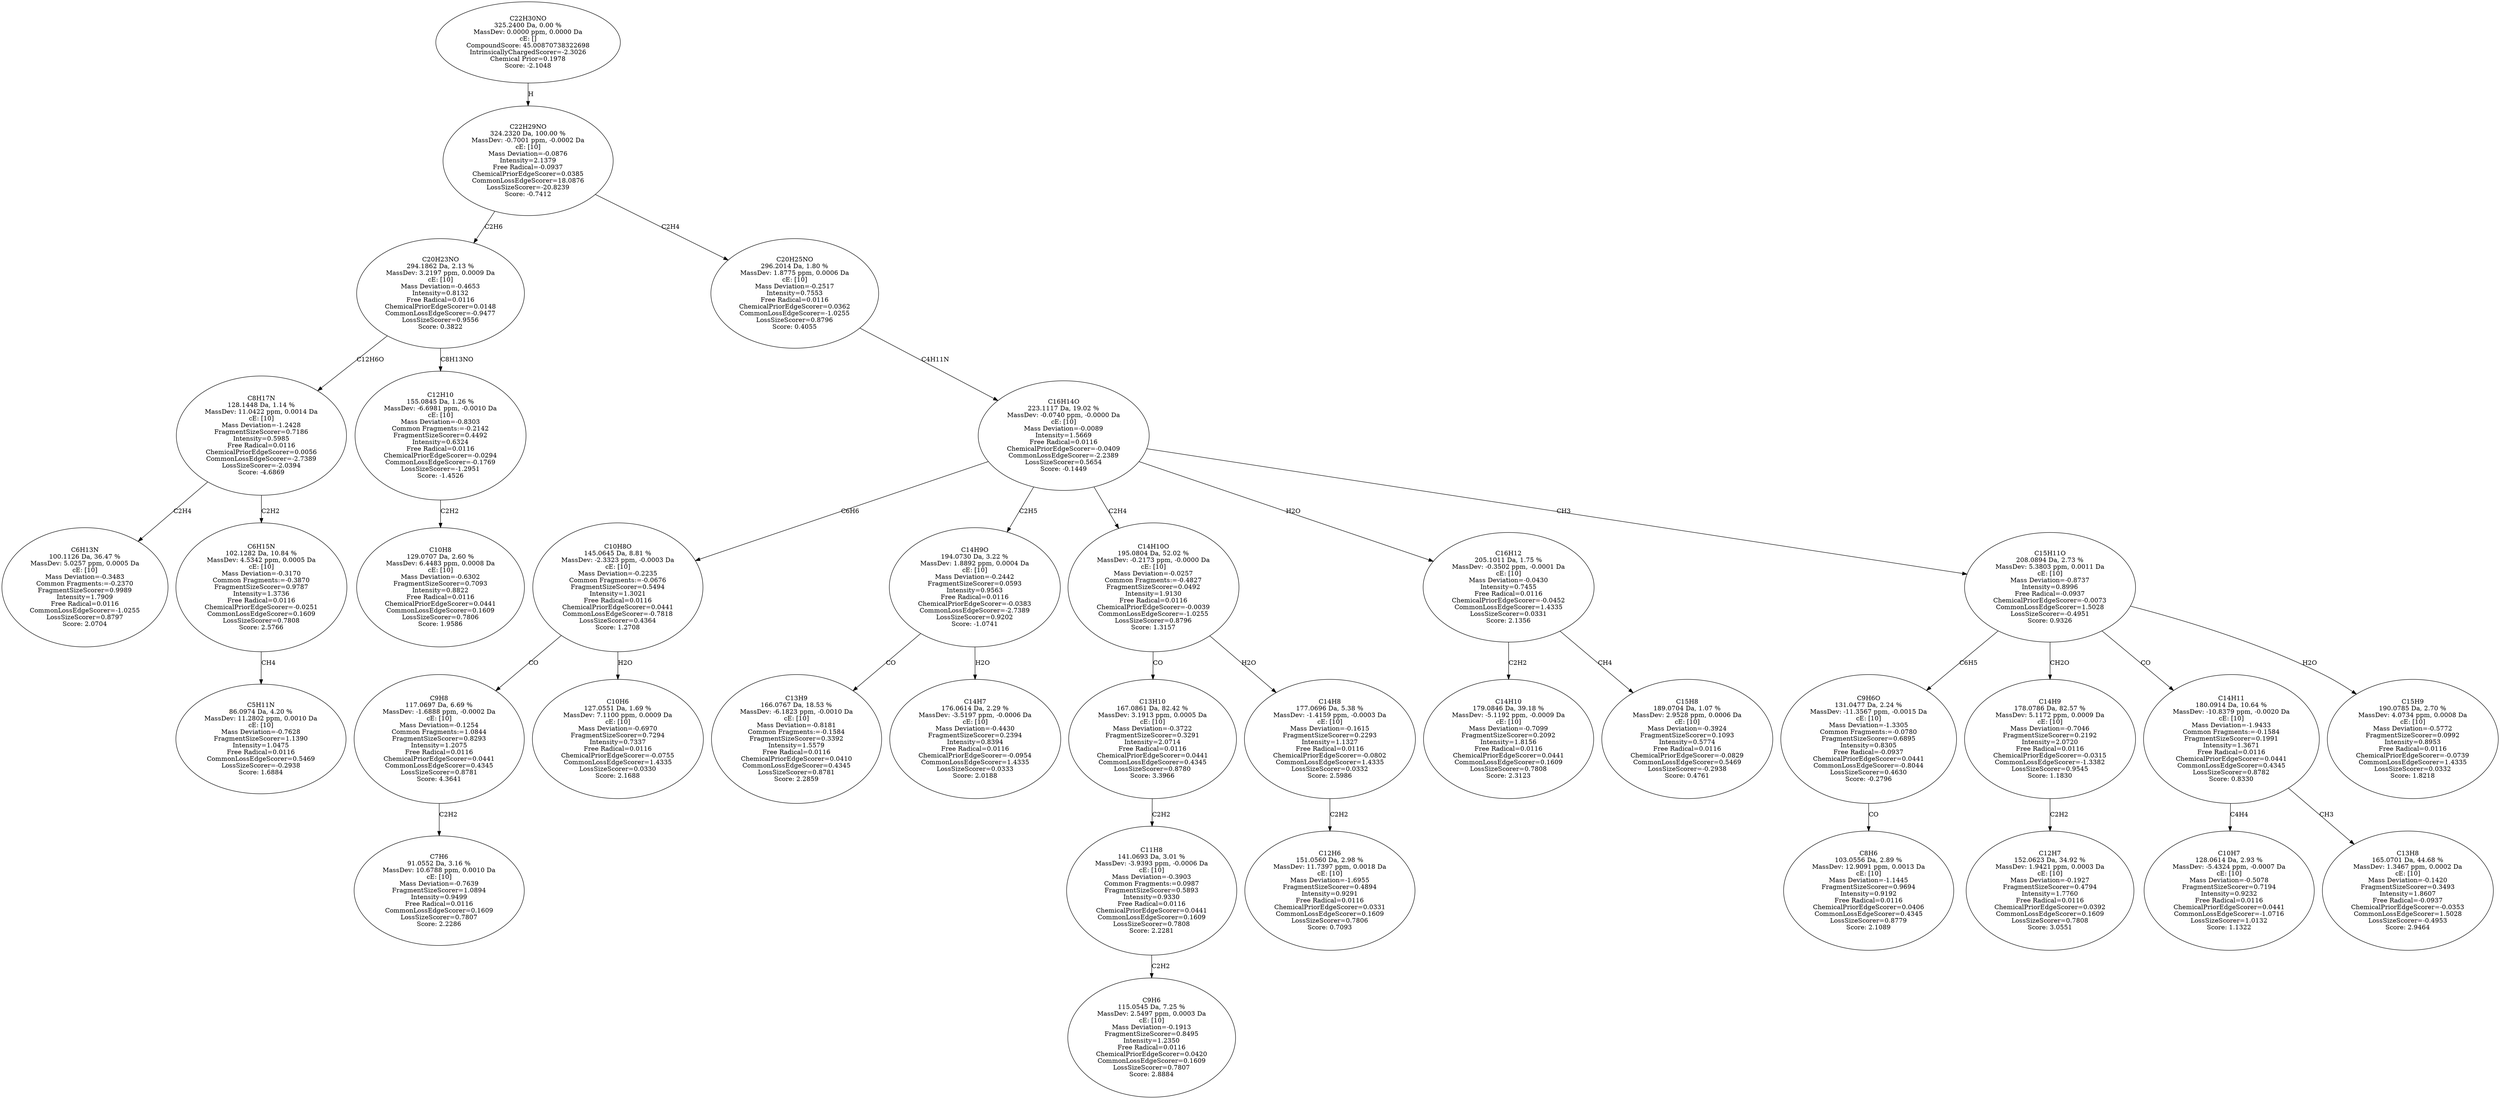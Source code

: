 strict digraph {
v1 [label="C6H13N\n100.1126 Da, 36.47 %\nMassDev: 5.0257 ppm, 0.0005 Da\ncE: [10]\nMass Deviation=-0.3483\nCommon Fragments:=-0.2370\nFragmentSizeScorer=0.9989\nIntensity=1.7909\nFree Radical=0.0116\nCommonLossEdgeScorer=-1.0255\nLossSizeScorer=0.8797\nScore: 2.0704"];
v2 [label="C5H11N\n86.0974 Da, 4.20 %\nMassDev: 11.2802 ppm, 0.0010 Da\ncE: [10]\nMass Deviation=-0.7628\nFragmentSizeScorer=1.1390\nIntensity=1.0475\nFree Radical=0.0116\nCommonLossEdgeScorer=0.5469\nLossSizeScorer=-0.2938\nScore: 1.6884"];
v3 [label="C6H15N\n102.1282 Da, 10.84 %\nMassDev: 4.5342 ppm, 0.0005 Da\ncE: [10]\nMass Deviation=-0.3170\nCommon Fragments:=-0.3870\nFragmentSizeScorer=0.9787\nIntensity=1.3736\nFree Radical=0.0116\nChemicalPriorEdgeScorer=-0.0251\nCommonLossEdgeScorer=0.1609\nLossSizeScorer=0.7808\nScore: 2.5766"];
v4 [label="C8H17N\n128.1448 Da, 1.14 %\nMassDev: 11.0422 ppm, 0.0014 Da\ncE: [10]\nMass Deviation=-1.2428\nFragmentSizeScorer=0.7186\nIntensity=0.5985\nFree Radical=0.0116\nChemicalPriorEdgeScorer=0.0056\nCommonLossEdgeScorer=-2.7389\nLossSizeScorer=-2.0394\nScore: -4.6869"];
v5 [label="C10H8\n129.0707 Da, 2.60 %\nMassDev: 6.4483 ppm, 0.0008 Da\ncE: [10]\nMass Deviation=-0.6302\nFragmentSizeScorer=0.7093\nIntensity=0.8822\nFree Radical=0.0116\nChemicalPriorEdgeScorer=0.0441\nCommonLossEdgeScorer=0.1609\nLossSizeScorer=0.7806\nScore: 1.9586"];
v6 [label="C12H10\n155.0845 Da, 1.26 %\nMassDev: -6.6981 ppm, -0.0010 Da\ncE: [10]\nMass Deviation=-0.8303\nCommon Fragments:=-0.2142\nFragmentSizeScorer=0.4492\nIntensity=0.6324\nFree Radical=0.0116\nChemicalPriorEdgeScorer=-0.0294\nCommonLossEdgeScorer=-0.1769\nLossSizeScorer=-1.2951\nScore: -1.4526"];
v7 [label="C20H23NO\n294.1862 Da, 2.13 %\nMassDev: 3.2197 ppm, 0.0009 Da\ncE: [10]\nMass Deviation=-0.4653\nIntensity=0.8132\nFree Radical=0.0116\nChemicalPriorEdgeScorer=0.0148\nCommonLossEdgeScorer=-0.9477\nLossSizeScorer=0.9556\nScore: 0.3822"];
v8 [label="C7H6\n91.0552 Da, 3.16 %\nMassDev: 10.6788 ppm, 0.0010 Da\ncE: [10]\nMass Deviation=-0.7639\nFragmentSizeScorer=1.0894\nIntensity=0.9499\nFree Radical=0.0116\nCommonLossEdgeScorer=0.1609\nLossSizeScorer=0.7807\nScore: 2.2286"];
v9 [label="C9H8\n117.0697 Da, 6.69 %\nMassDev: -1.6888 ppm, -0.0002 Da\ncE: [10]\nMass Deviation=-0.1254\nCommon Fragments:=1.0844\nFragmentSizeScorer=0.8293\nIntensity=1.2075\nFree Radical=0.0116\nChemicalPriorEdgeScorer=0.0441\nCommonLossEdgeScorer=0.4345\nLossSizeScorer=0.8781\nScore: 4.3641"];
v10 [label="C10H6\n127.0551 Da, 1.69 %\nMassDev: 7.1100 ppm, 0.0009 Da\ncE: [10]\nMass Deviation=-0.6970\nFragmentSizeScorer=0.7294\nIntensity=0.7337\nFree Radical=0.0116\nChemicalPriorEdgeScorer=-0.0755\nCommonLossEdgeScorer=1.4335\nLossSizeScorer=0.0330\nScore: 2.1688"];
v11 [label="C10H8O\n145.0645 Da, 8.81 %\nMassDev: -2.3323 ppm, -0.0003 Da\ncE: [10]\nMass Deviation=-0.2235\nCommon Fragments:=-0.0676\nFragmentSizeScorer=0.5494\nIntensity=1.3021\nFree Radical=0.0116\nChemicalPriorEdgeScorer=0.0441\nCommonLossEdgeScorer=-0.7818\nLossSizeScorer=0.4364\nScore: 1.2708"];
v12 [label="C13H9\n166.0767 Da, 18.53 %\nMassDev: -6.1823 ppm, -0.0010 Da\ncE: [10]\nMass Deviation=-0.8181\nCommon Fragments:=-0.1584\nFragmentSizeScorer=0.3392\nIntensity=1.5579\nFree Radical=0.0116\nChemicalPriorEdgeScorer=0.0410\nCommonLossEdgeScorer=0.4345\nLossSizeScorer=0.8781\nScore: 2.2859"];
v13 [label="C14H7\n176.0614 Da, 2.29 %\nMassDev: -3.5197 ppm, -0.0006 Da\ncE: [10]\nMass Deviation=-0.4430\nFragmentSizeScorer=0.2394\nIntensity=0.8394\nFree Radical=0.0116\nChemicalPriorEdgeScorer=-0.0954\nCommonLossEdgeScorer=1.4335\nLossSizeScorer=0.0333\nScore: 2.0188"];
v14 [label="C14H9O\n194.0730 Da, 3.22 %\nMassDev: 1.8892 ppm, 0.0004 Da\ncE: [10]\nMass Deviation=-0.2442\nFragmentSizeScorer=0.0593\nIntensity=0.9563\nFree Radical=0.0116\nChemicalPriorEdgeScorer=-0.0383\nCommonLossEdgeScorer=-2.7389\nLossSizeScorer=0.9202\nScore: -1.0741"];
v15 [label="C9H6\n115.0545 Da, 7.25 %\nMassDev: 2.5497 ppm, 0.0003 Da\ncE: [10]\nMass Deviation=-0.1913\nFragmentSizeScorer=0.8495\nIntensity=1.2350\nFree Radical=0.0116\nChemicalPriorEdgeScorer=0.0420\nCommonLossEdgeScorer=0.1609\nLossSizeScorer=0.7807\nScore: 2.8884"];
v16 [label="C11H8\n141.0693 Da, 3.01 %\nMassDev: -3.9393 ppm, -0.0006 Da\ncE: [10]\nMass Deviation=-0.3903\nCommon Fragments:=0.0987\nFragmentSizeScorer=0.5893\nIntensity=0.9330\nFree Radical=0.0116\nChemicalPriorEdgeScorer=0.0441\nCommonLossEdgeScorer=0.1609\nLossSizeScorer=0.7808\nScore: 2.2281"];
v17 [label="C13H10\n167.0861 Da, 82.42 %\nMassDev: 3.1913 ppm, 0.0005 Da\ncE: [10]\nMass Deviation=-0.3722\nFragmentSizeScorer=0.3291\nIntensity=2.0714\nFree Radical=0.0116\nChemicalPriorEdgeScorer=0.0441\nCommonLossEdgeScorer=0.4345\nLossSizeScorer=0.8780\nScore: 3.3966"];
v18 [label="C12H6\n151.0560 Da, 2.98 %\nMassDev: 11.7397 ppm, 0.0018 Da\ncE: [10]\nMass Deviation=-1.6955\nFragmentSizeScorer=0.4894\nIntensity=0.9291\nFree Radical=0.0116\nChemicalPriorEdgeScorer=0.0331\nCommonLossEdgeScorer=0.1609\nLossSizeScorer=0.7806\nScore: 0.7093"];
v19 [label="C14H8\n177.0696 Da, 5.38 %\nMassDev: -1.4159 ppm, -0.0003 Da\ncE: [10]\nMass Deviation=-0.1615\nFragmentSizeScorer=0.2293\nIntensity=1.1327\nFree Radical=0.0116\nChemicalPriorEdgeScorer=-0.0802\nCommonLossEdgeScorer=1.4335\nLossSizeScorer=0.0332\nScore: 2.5986"];
v20 [label="C14H10O\n195.0804 Da, 52.02 %\nMassDev: -0.2173 ppm, -0.0000 Da\ncE: [10]\nMass Deviation=-0.0257\nCommon Fragments:=-0.4827\nFragmentSizeScorer=0.0492\nIntensity=1.9130\nFree Radical=0.0116\nChemicalPriorEdgeScorer=-0.0039\nCommonLossEdgeScorer=-1.0255\nLossSizeScorer=0.8796\nScore: 1.3157"];
v21 [label="C14H10\n179.0846 Da, 39.18 %\nMassDev: -5.1192 ppm, -0.0009 Da\ncE: [10]\nMass Deviation=-0.7099\nFragmentSizeScorer=0.2092\nIntensity=1.8156\nFree Radical=0.0116\nChemicalPriorEdgeScorer=0.0441\nCommonLossEdgeScorer=0.1609\nLossSizeScorer=0.7808\nScore: 2.3123"];
v22 [label="C15H8\n189.0704 Da, 1.07 %\nMassDev: 2.9528 ppm, 0.0006 Da\ncE: [10]\nMass Deviation=-0.3924\nFragmentSizeScorer=0.1093\nIntensity=0.5774\nFree Radical=0.0116\nChemicalPriorEdgeScorer=-0.0829\nCommonLossEdgeScorer=0.5469\nLossSizeScorer=-0.2938\nScore: 0.4761"];
v23 [label="C16H12\n205.1011 Da, 1.75 %\nMassDev: -0.3502 ppm, -0.0001 Da\ncE: [10]\nMass Deviation=-0.0430\nIntensity=0.7455\nFree Radical=0.0116\nChemicalPriorEdgeScorer=-0.0452\nCommonLossEdgeScorer=1.4335\nLossSizeScorer=0.0331\nScore: 2.1356"];
v24 [label="C8H6\n103.0556 Da, 2.89 %\nMassDev: 12.9091 ppm, 0.0013 Da\ncE: [10]\nMass Deviation=-1.1445\nFragmentSizeScorer=0.9694\nIntensity=0.9192\nFree Radical=0.0116\nChemicalPriorEdgeScorer=0.0406\nCommonLossEdgeScorer=0.4345\nLossSizeScorer=0.8779\nScore: 2.1089"];
v25 [label="C9H6O\n131.0477 Da, 2.24 %\nMassDev: -11.3567 ppm, -0.0015 Da\ncE: [10]\nMass Deviation=-1.3305\nCommon Fragments:=-0.0780\nFragmentSizeScorer=0.6895\nIntensity=0.8305\nFree Radical=-0.0937\nChemicalPriorEdgeScorer=0.0441\nCommonLossEdgeScorer=-0.8044\nLossSizeScorer=0.4630\nScore: -0.2796"];
v26 [label="C12H7\n152.0623 Da, 34.92 %\nMassDev: 1.9421 ppm, 0.0003 Da\ncE: [10]\nMass Deviation=-0.1927\nFragmentSizeScorer=0.4794\nIntensity=1.7760\nFree Radical=0.0116\nChemicalPriorEdgeScorer=0.0392\nCommonLossEdgeScorer=0.1609\nLossSizeScorer=0.7808\nScore: 3.0551"];
v27 [label="C14H9\n178.0786 Da, 82.57 %\nMassDev: 5.1172 ppm, 0.0009 Da\ncE: [10]\nMass Deviation=-0.7046\nFragmentSizeScorer=0.2192\nIntensity=2.0720\nFree Radical=0.0116\nChemicalPriorEdgeScorer=-0.0315\nCommonLossEdgeScorer=-1.3382\nLossSizeScorer=0.9545\nScore: 1.1830"];
v28 [label="C10H7\n128.0614 Da, 2.93 %\nMassDev: -5.4324 ppm, -0.0007 Da\ncE: [10]\nMass Deviation=-0.5078\nFragmentSizeScorer=0.7194\nIntensity=0.9232\nFree Radical=0.0116\nChemicalPriorEdgeScorer=0.0441\nCommonLossEdgeScorer=-1.0716\nLossSizeScorer=1.0132\nScore: 1.1322"];
v29 [label="C13H8\n165.0701 Da, 44.68 %\nMassDev: 1.3467 ppm, 0.0002 Da\ncE: [10]\nMass Deviation=-0.1420\nFragmentSizeScorer=0.3493\nIntensity=1.8607\nFree Radical=-0.0937\nChemicalPriorEdgeScorer=-0.0353\nCommonLossEdgeScorer=1.5028\nLossSizeScorer=-0.4953\nScore: 2.9464"];
v30 [label="C14H11\n180.0914 Da, 10.64 %\nMassDev: -10.8379 ppm, -0.0020 Da\ncE: [10]\nMass Deviation=-1.9433\nCommon Fragments:=-0.1584\nFragmentSizeScorer=0.1991\nIntensity=1.3671\nFree Radical=0.0116\nChemicalPriorEdgeScorer=0.0441\nCommonLossEdgeScorer=0.4345\nLossSizeScorer=0.8782\nScore: 0.8330"];
v31 [label="C15H9\n190.0785 Da, 2.70 %\nMassDev: 4.0734 ppm, 0.0008 Da\ncE: [10]\nMass Deviation=-0.5772\nFragmentSizeScorer=0.0992\nIntensity=0.8953\nFree Radical=0.0116\nChemicalPriorEdgeScorer=-0.0739\nCommonLossEdgeScorer=1.4335\nLossSizeScorer=0.0332\nScore: 1.8218"];
v32 [label="C15H11O\n208.0894 Da, 2.73 %\nMassDev: 5.3803 ppm, 0.0011 Da\ncE: [10]\nMass Deviation=-0.8737\nIntensity=0.8996\nFree Radical=-0.0937\nChemicalPriorEdgeScorer=-0.0073\nCommonLossEdgeScorer=1.5028\nLossSizeScorer=-0.4951\nScore: 0.9326"];
v33 [label="C16H14O\n223.1117 Da, 19.02 %\nMassDev: -0.0740 ppm, -0.0000 Da\ncE: [10]\nMass Deviation=-0.0089\nIntensity=1.5669\nFree Radical=0.0116\nChemicalPriorEdgeScorer=-0.0409\nCommonLossEdgeScorer=-2.2389\nLossSizeScorer=0.5654\nScore: -0.1449"];
v34 [label="C20H25NO\n296.2014 Da, 1.80 %\nMassDev: 1.8775 ppm, 0.0006 Da\ncE: [10]\nMass Deviation=-0.2517\nIntensity=0.7553\nFree Radical=0.0116\nChemicalPriorEdgeScorer=0.0362\nCommonLossEdgeScorer=-1.0255\nLossSizeScorer=0.8796\nScore: 0.4055"];
v35 [label="C22H29NO\n324.2320 Da, 100.00 %\nMassDev: -0.7001 ppm, -0.0002 Da\ncE: [10]\nMass Deviation=-0.0876\nIntensity=2.1379\nFree Radical=-0.0937\nChemicalPriorEdgeScorer=0.0385\nCommonLossEdgeScorer=18.0876\nLossSizeScorer=-20.8239\nScore: -0.7412"];
v36 [label="C22H30NO\n325.2400 Da, 0.00 %\nMassDev: 0.0000 ppm, 0.0000 Da\ncE: []\nCompoundScore: 45.00870738322698\nIntrinsicallyChargedScorer=-2.3026\nChemical Prior=0.1978\nScore: -2.1048"];
v4 -> v1 [label="C2H4"];
v3 -> v2 [label="CH4"];
v4 -> v3 [label="C2H2"];
v7 -> v4 [label="C12H6O"];
v6 -> v5 [label="C2H2"];
v7 -> v6 [label="C8H13NO"];
v35 -> v7 [label="C2H6"];
v9 -> v8 [label="C2H2"];
v11 -> v9 [label="CO"];
v11 -> v10 [label="H2O"];
v33 -> v11 [label="C6H6"];
v14 -> v12 [label="CO"];
v14 -> v13 [label="H2O"];
v33 -> v14 [label="C2H5"];
v16 -> v15 [label="C2H2"];
v17 -> v16 [label="C2H2"];
v20 -> v17 [label="CO"];
v19 -> v18 [label="C2H2"];
v20 -> v19 [label="H2O"];
v33 -> v20 [label="C2H4"];
v23 -> v21 [label="C2H2"];
v23 -> v22 [label="CH4"];
v33 -> v23 [label="H2O"];
v25 -> v24 [label="CO"];
v32 -> v25 [label="C6H5"];
v27 -> v26 [label="C2H2"];
v32 -> v27 [label="CH2O"];
v30 -> v28 [label="C4H4"];
v30 -> v29 [label="CH3"];
v32 -> v30 [label="CO"];
v32 -> v31 [label="H2O"];
v33 -> v32 [label="CH3"];
v34 -> v33 [label="C4H11N"];
v35 -> v34 [label="C2H4"];
v36 -> v35 [label="H"];
}